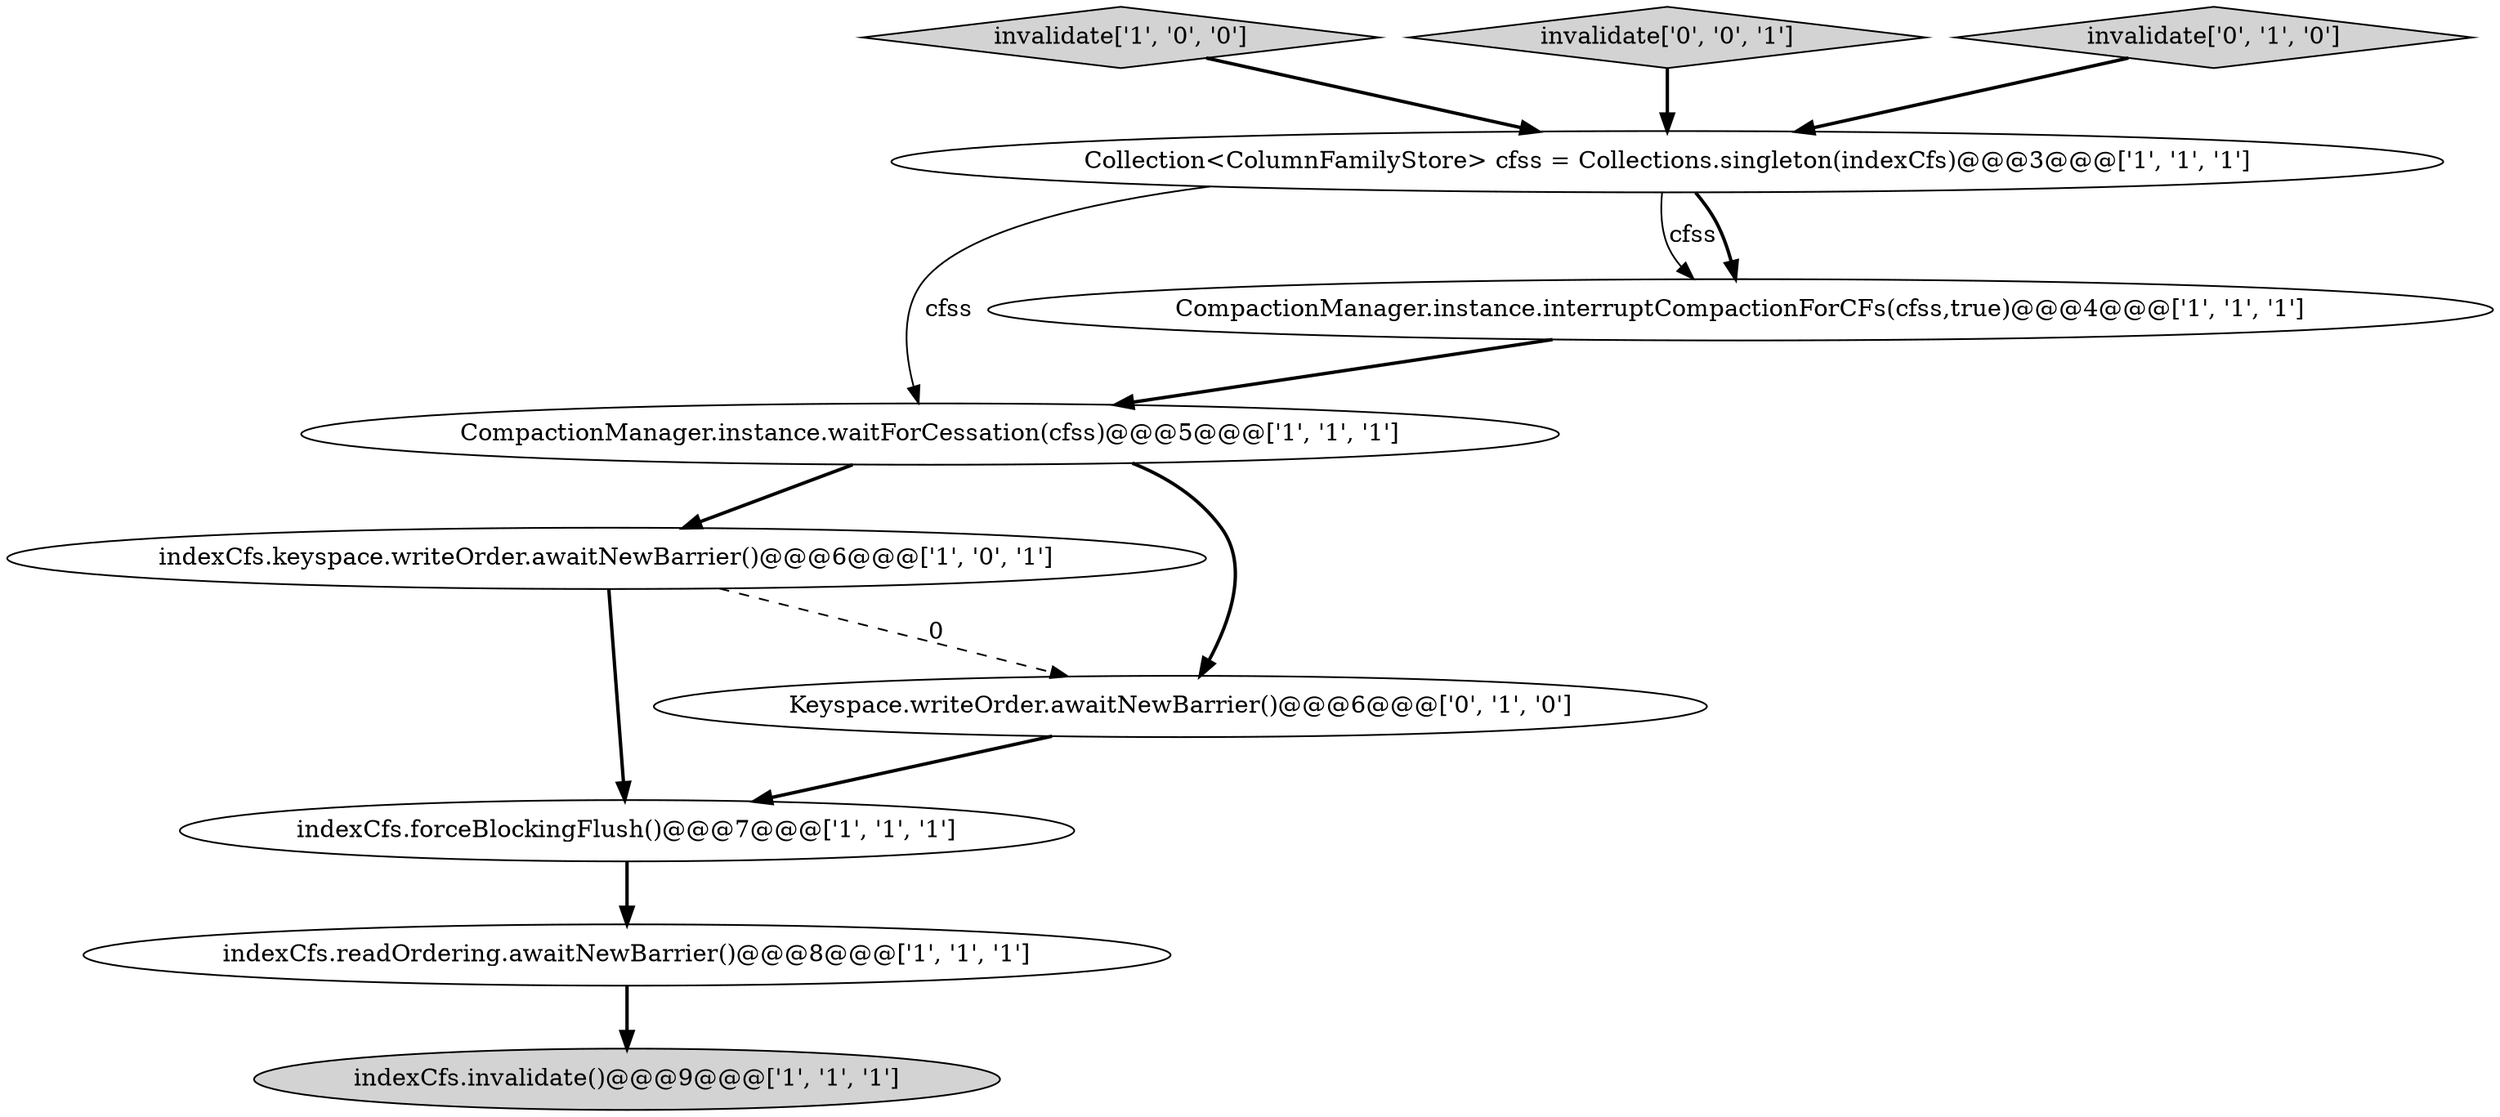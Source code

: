 digraph {
7 [style = filled, label = "indexCfs.readOrdering.awaitNewBarrier()@@@8@@@['1', '1', '1']", fillcolor = white, shape = ellipse image = "AAA0AAABBB1BBB"];
0 [style = filled, label = "CompactionManager.instance.waitForCessation(cfss)@@@5@@@['1', '1', '1']", fillcolor = white, shape = ellipse image = "AAA0AAABBB1BBB"];
4 [style = filled, label = "indexCfs.invalidate()@@@9@@@['1', '1', '1']", fillcolor = lightgray, shape = ellipse image = "AAA0AAABBB1BBB"];
3 [style = filled, label = "Collection<ColumnFamilyStore> cfss = Collections.singleton(indexCfs)@@@3@@@['1', '1', '1']", fillcolor = white, shape = ellipse image = "AAA0AAABBB1BBB"];
5 [style = filled, label = "invalidate['1', '0', '0']", fillcolor = lightgray, shape = diamond image = "AAA0AAABBB1BBB"];
10 [style = filled, label = "invalidate['0', '0', '1']", fillcolor = lightgray, shape = diamond image = "AAA0AAABBB3BBB"];
1 [style = filled, label = "CompactionManager.instance.interruptCompactionForCFs(cfss,true)@@@4@@@['1', '1', '1']", fillcolor = white, shape = ellipse image = "AAA0AAABBB1BBB"];
9 [style = filled, label = "invalidate['0', '1', '0']", fillcolor = lightgray, shape = diamond image = "AAA0AAABBB2BBB"];
6 [style = filled, label = "indexCfs.keyspace.writeOrder.awaitNewBarrier()@@@6@@@['1', '0', '1']", fillcolor = white, shape = ellipse image = "AAA0AAABBB1BBB"];
8 [style = filled, label = "Keyspace.writeOrder.awaitNewBarrier()@@@6@@@['0', '1', '0']", fillcolor = white, shape = ellipse image = "AAA1AAABBB2BBB"];
2 [style = filled, label = "indexCfs.forceBlockingFlush()@@@7@@@['1', '1', '1']", fillcolor = white, shape = ellipse image = "AAA0AAABBB1BBB"];
0->6 [style = bold, label=""];
3->1 [style = solid, label="cfss"];
9->3 [style = bold, label=""];
10->3 [style = bold, label=""];
5->3 [style = bold, label=""];
8->2 [style = bold, label=""];
0->8 [style = bold, label=""];
7->4 [style = bold, label=""];
6->8 [style = dashed, label="0"];
6->2 [style = bold, label=""];
2->7 [style = bold, label=""];
1->0 [style = bold, label=""];
3->1 [style = bold, label=""];
3->0 [style = solid, label="cfss"];
}
